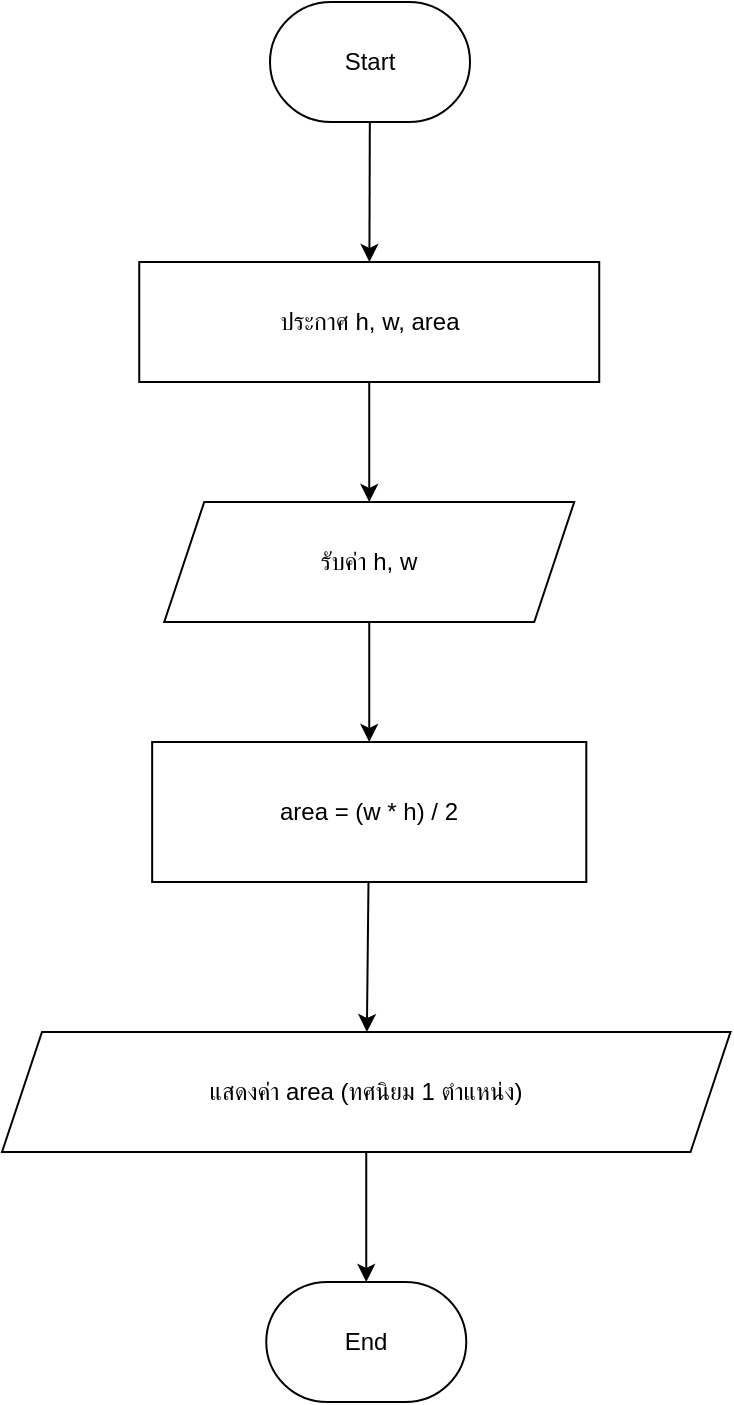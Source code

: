 <mxfile>
    <diagram id="6g8yS0dMoU8KTHpLDpC6" name="Page-1">
        <mxGraphModel dx="1126" dy="779" grid="1" gridSize="10" guides="1" tooltips="1" connect="1" arrows="1" fold="1" page="1" pageScale="1" pageWidth="827" pageHeight="1169" math="0" shadow="0">
            <root>
                <mxCell id="0"/>
                <mxCell id="1" parent="0"/>
                <mxCell id="5" value="" style="edgeStyle=none;html=1;" parent="1" source="6" target="8" edge="1">
                    <mxGeometry relative="1" as="geometry"/>
                </mxCell>
                <mxCell id="6" value="ประกาศ h, w, area" style="rounded=0;whiteSpace=wrap;html=1;" parent="1" vertex="1">
                    <mxGeometry x="298.62" y="200" width="230" height="60" as="geometry"/>
                </mxCell>
                <mxCell id="7" value="" style="edgeStyle=none;html=1;entryX=0.5;entryY=0;entryDx=0;entryDy=0;" parent="1" source="8" target="22" edge="1">
                    <mxGeometry relative="1" as="geometry">
                        <mxPoint x="413.62" y="410" as="targetPoint"/>
                    </mxGeometry>
                </mxCell>
                <mxCell id="8" value="รับค่า h, w" style="shape=parallelogram;perimeter=parallelogramPerimeter;whiteSpace=wrap;html=1;fixedSize=1;" parent="1" vertex="1">
                    <mxGeometry x="311.12" y="320" width="205" height="60" as="geometry"/>
                </mxCell>
                <mxCell id="25" value="" style="edgeStyle=none;html=1;" parent="1" source="12" target="24" edge="1">
                    <mxGeometry relative="1" as="geometry"/>
                </mxCell>
                <mxCell id="12" value="แสดงค่า area (ทศนิยม 1 ตำแหน่ง)" style="shape=parallelogram;perimeter=parallelogramPerimeter;whiteSpace=wrap;html=1;fixedSize=1;" parent="1" vertex="1">
                    <mxGeometry x="230" y="585" width="364.25" height="60" as="geometry"/>
                </mxCell>
                <mxCell id="23" value="" style="edgeStyle=none;html=1;" parent="1" source="22" target="12" edge="1">
                    <mxGeometry relative="1" as="geometry"/>
                </mxCell>
                <mxCell id="22" value="area = (w * h) / 2" style="rounded=0;whiteSpace=wrap;html=1;" parent="1" vertex="1">
                    <mxGeometry x="305.08" y="440" width="217.07" height="70" as="geometry"/>
                </mxCell>
                <mxCell id="24" value="End" style="strokeWidth=1;html=1;shape=mxgraph.flowchart.terminator;whiteSpace=wrap;" parent="1" vertex="1">
                    <mxGeometry x="362.13" y="710" width="100" height="60" as="geometry"/>
                </mxCell>
                <mxCell id="27" value="" style="edgeStyle=none;html=1;" parent="1" source="26" target="6" edge="1">
                    <mxGeometry relative="1" as="geometry"/>
                </mxCell>
                <mxCell id="26" value="Start" style="strokeWidth=1;html=1;shape=mxgraph.flowchart.terminator;whiteSpace=wrap;" parent="1" vertex="1">
                    <mxGeometry x="364" y="70" width="100" height="60" as="geometry"/>
                </mxCell>
            </root>
        </mxGraphModel>
    </diagram>
</mxfile>